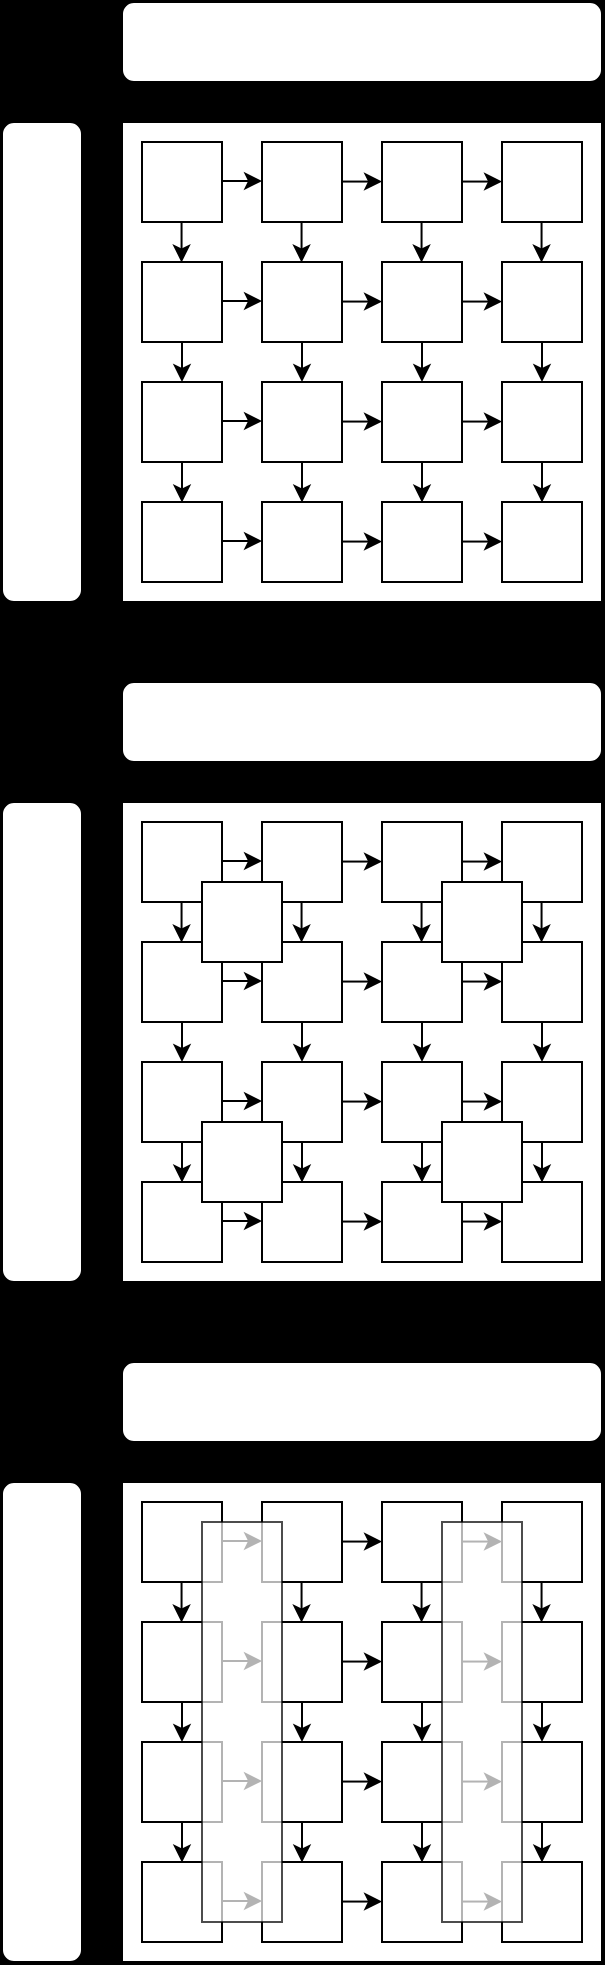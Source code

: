 <mxfile version="24.7.8">
  <diagram name="第 1 页" id="86WF2x_Y_lbC8DNERDow">
    <mxGraphModel dx="1006" dy="607" grid="1" gridSize="10" guides="1" tooltips="1" connect="0" arrows="1" fold="1" page="0" pageScale="1" pageWidth="827" pageHeight="1169" background="#000000" math="0" shadow="0">
      <root>
        <mxCell id="0" />
        <mxCell id="1" parent="0" />
        <mxCell id="Q77YvdvSiTXRo7kaUlsJ-53" value="" style="whiteSpace=wrap;html=1;aspect=fixed;" vertex="1" parent="1">
          <mxGeometry x="100" y="100" width="240" height="240" as="geometry" />
        </mxCell>
        <mxCell id="Q77YvdvSiTXRo7kaUlsJ-54" value="" style="whiteSpace=wrap;html=1;aspect=fixed;" vertex="1" parent="1">
          <mxGeometry x="110" y="110" width="40" height="40" as="geometry" />
        </mxCell>
        <mxCell id="Q77YvdvSiTXRo7kaUlsJ-55" value="" style="whiteSpace=wrap;html=1;aspect=fixed;" vertex="1" parent="1">
          <mxGeometry x="170" y="110" width="40" height="40" as="geometry" />
        </mxCell>
        <mxCell id="Q77YvdvSiTXRo7kaUlsJ-56" value="" style="whiteSpace=wrap;html=1;aspect=fixed;" vertex="1" parent="1">
          <mxGeometry x="230" y="110" width="40" height="40" as="geometry" />
        </mxCell>
        <mxCell id="Q77YvdvSiTXRo7kaUlsJ-57" value="" style="whiteSpace=wrap;html=1;aspect=fixed;" vertex="1" parent="1">
          <mxGeometry x="290" y="110" width="40" height="40" as="geometry" />
        </mxCell>
        <mxCell id="Q77YvdvSiTXRo7kaUlsJ-58" value="" style="endArrow=classic;html=1;rounded=0;" edge="1" parent="1">
          <mxGeometry width="50" height="50" relative="1" as="geometry">
            <mxPoint x="150" y="129.5" as="sourcePoint" />
            <mxPoint x="170" y="129.5" as="targetPoint" />
          </mxGeometry>
        </mxCell>
        <mxCell id="Q77YvdvSiTXRo7kaUlsJ-59" value="" style="endArrow=classic;html=1;rounded=0;" edge="1" parent="1">
          <mxGeometry width="50" height="50" relative="1" as="geometry">
            <mxPoint x="210" y="129.78" as="sourcePoint" />
            <mxPoint x="230" y="129.78" as="targetPoint" />
          </mxGeometry>
        </mxCell>
        <mxCell id="Q77YvdvSiTXRo7kaUlsJ-60" value="" style="endArrow=classic;html=1;rounded=0;" edge="1" parent="1">
          <mxGeometry width="50" height="50" relative="1" as="geometry">
            <mxPoint x="270" y="129.78" as="sourcePoint" />
            <mxPoint x="290" y="129.78" as="targetPoint" />
          </mxGeometry>
        </mxCell>
        <mxCell id="Q77YvdvSiTXRo7kaUlsJ-61" value="" style="whiteSpace=wrap;html=1;aspect=fixed;" vertex="1" parent="1">
          <mxGeometry x="110" y="170" width="40" height="40" as="geometry" />
        </mxCell>
        <mxCell id="Q77YvdvSiTXRo7kaUlsJ-62" value="" style="whiteSpace=wrap;html=1;aspect=fixed;" vertex="1" parent="1">
          <mxGeometry x="170" y="170" width="40" height="40" as="geometry" />
        </mxCell>
        <mxCell id="Q77YvdvSiTXRo7kaUlsJ-63" value="" style="whiteSpace=wrap;html=1;aspect=fixed;" vertex="1" parent="1">
          <mxGeometry x="230" y="170" width="40" height="40" as="geometry" />
        </mxCell>
        <mxCell id="Q77YvdvSiTXRo7kaUlsJ-64" value="" style="whiteSpace=wrap;html=1;aspect=fixed;" vertex="1" parent="1">
          <mxGeometry x="290" y="170" width="40" height="40" as="geometry" />
        </mxCell>
        <mxCell id="Q77YvdvSiTXRo7kaUlsJ-65" value="" style="endArrow=classic;html=1;rounded=0;" edge="1" parent="1">
          <mxGeometry width="50" height="50" relative="1" as="geometry">
            <mxPoint x="150" y="189.5" as="sourcePoint" />
            <mxPoint x="170" y="189.5" as="targetPoint" />
          </mxGeometry>
        </mxCell>
        <mxCell id="Q77YvdvSiTXRo7kaUlsJ-66" value="" style="endArrow=classic;html=1;rounded=0;" edge="1" parent="1">
          <mxGeometry width="50" height="50" relative="1" as="geometry">
            <mxPoint x="210" y="189.78" as="sourcePoint" />
            <mxPoint x="230" y="189.78" as="targetPoint" />
          </mxGeometry>
        </mxCell>
        <mxCell id="Q77YvdvSiTXRo7kaUlsJ-67" value="" style="endArrow=classic;html=1;rounded=0;" edge="1" parent="1">
          <mxGeometry width="50" height="50" relative="1" as="geometry">
            <mxPoint x="270" y="189.78" as="sourcePoint" />
            <mxPoint x="290" y="189.78" as="targetPoint" />
          </mxGeometry>
        </mxCell>
        <mxCell id="Q77YvdvSiTXRo7kaUlsJ-68" value="" style="whiteSpace=wrap;html=1;aspect=fixed;" vertex="1" parent="1">
          <mxGeometry x="110" y="230" width="40" height="40" as="geometry" />
        </mxCell>
        <mxCell id="Q77YvdvSiTXRo7kaUlsJ-69" value="" style="whiteSpace=wrap;html=1;aspect=fixed;" vertex="1" parent="1">
          <mxGeometry x="170" y="230" width="40" height="40" as="geometry" />
        </mxCell>
        <mxCell id="Q77YvdvSiTXRo7kaUlsJ-70" value="" style="whiteSpace=wrap;html=1;aspect=fixed;" vertex="1" parent="1">
          <mxGeometry x="230" y="230" width="40" height="40" as="geometry" />
        </mxCell>
        <mxCell id="Q77YvdvSiTXRo7kaUlsJ-71" value="" style="whiteSpace=wrap;html=1;aspect=fixed;" vertex="1" parent="1">
          <mxGeometry x="290" y="230" width="40" height="40" as="geometry" />
        </mxCell>
        <mxCell id="Q77YvdvSiTXRo7kaUlsJ-72" value="" style="endArrow=classic;html=1;rounded=0;" edge="1" parent="1">
          <mxGeometry width="50" height="50" relative="1" as="geometry">
            <mxPoint x="150" y="249.5" as="sourcePoint" />
            <mxPoint x="170" y="249.5" as="targetPoint" />
          </mxGeometry>
        </mxCell>
        <mxCell id="Q77YvdvSiTXRo7kaUlsJ-73" value="" style="endArrow=classic;html=1;rounded=0;" edge="1" parent="1">
          <mxGeometry width="50" height="50" relative="1" as="geometry">
            <mxPoint x="210" y="249.78" as="sourcePoint" />
            <mxPoint x="230" y="249.78" as="targetPoint" />
          </mxGeometry>
        </mxCell>
        <mxCell id="Q77YvdvSiTXRo7kaUlsJ-74" value="" style="endArrow=classic;html=1;rounded=0;" edge="1" parent="1">
          <mxGeometry width="50" height="50" relative="1" as="geometry">
            <mxPoint x="270" y="249.78" as="sourcePoint" />
            <mxPoint x="290" y="249.78" as="targetPoint" />
          </mxGeometry>
        </mxCell>
        <mxCell id="Q77YvdvSiTXRo7kaUlsJ-75" value="" style="whiteSpace=wrap;html=1;aspect=fixed;" vertex="1" parent="1">
          <mxGeometry x="110" y="290" width="40" height="40" as="geometry" />
        </mxCell>
        <mxCell id="Q77YvdvSiTXRo7kaUlsJ-76" value="" style="whiteSpace=wrap;html=1;aspect=fixed;" vertex="1" parent="1">
          <mxGeometry x="170" y="290" width="40" height="40" as="geometry" />
        </mxCell>
        <mxCell id="Q77YvdvSiTXRo7kaUlsJ-77" value="" style="whiteSpace=wrap;html=1;aspect=fixed;" vertex="1" parent="1">
          <mxGeometry x="230" y="290" width="40" height="40" as="geometry" />
        </mxCell>
        <mxCell id="Q77YvdvSiTXRo7kaUlsJ-78" value="" style="whiteSpace=wrap;html=1;aspect=fixed;" vertex="1" parent="1">
          <mxGeometry x="290" y="290" width="40" height="40" as="geometry" />
        </mxCell>
        <mxCell id="Q77YvdvSiTXRo7kaUlsJ-79" value="" style="endArrow=classic;html=1;rounded=0;" edge="1" parent="1">
          <mxGeometry width="50" height="50" relative="1" as="geometry">
            <mxPoint x="150" y="309.5" as="sourcePoint" />
            <mxPoint x="170" y="309.5" as="targetPoint" />
          </mxGeometry>
        </mxCell>
        <mxCell id="Q77YvdvSiTXRo7kaUlsJ-80" value="" style="endArrow=classic;html=1;rounded=0;" edge="1" parent="1">
          <mxGeometry width="50" height="50" relative="1" as="geometry">
            <mxPoint x="210" y="309.78" as="sourcePoint" />
            <mxPoint x="230" y="309.78" as="targetPoint" />
          </mxGeometry>
        </mxCell>
        <mxCell id="Q77YvdvSiTXRo7kaUlsJ-81" value="" style="endArrow=classic;html=1;rounded=0;" edge="1" parent="1">
          <mxGeometry width="50" height="50" relative="1" as="geometry">
            <mxPoint x="270" y="309.78" as="sourcePoint" />
            <mxPoint x="290" y="309.78" as="targetPoint" />
          </mxGeometry>
        </mxCell>
        <mxCell id="Q77YvdvSiTXRo7kaUlsJ-82" value="" style="endArrow=classic;html=1;rounded=0;" edge="1" parent="1">
          <mxGeometry width="50" height="50" relative="1" as="geometry">
            <mxPoint x="249.78" y="150" as="sourcePoint" />
            <mxPoint x="249.78" y="170.22" as="targetPoint" />
          </mxGeometry>
        </mxCell>
        <mxCell id="Q77YvdvSiTXRo7kaUlsJ-83" value="" style="endArrow=classic;html=1;rounded=0;" edge="1" parent="1">
          <mxGeometry width="50" height="50" relative="1" as="geometry">
            <mxPoint x="309.78" y="150" as="sourcePoint" />
            <mxPoint x="309.78" y="170.22" as="targetPoint" />
          </mxGeometry>
        </mxCell>
        <mxCell id="Q77YvdvSiTXRo7kaUlsJ-84" value="" style="endArrow=classic;html=1;rounded=0;" edge="1" parent="1">
          <mxGeometry width="50" height="50" relative="1" as="geometry">
            <mxPoint x="189.78" y="150" as="sourcePoint" />
            <mxPoint x="189.78" y="170.22" as="targetPoint" />
          </mxGeometry>
        </mxCell>
        <mxCell id="Q77YvdvSiTXRo7kaUlsJ-85" value="" style="endArrow=classic;html=1;rounded=0;" edge="1" parent="1">
          <mxGeometry width="50" height="50" relative="1" as="geometry">
            <mxPoint x="129.78" y="150" as="sourcePoint" />
            <mxPoint x="129.78" y="170.22" as="targetPoint" />
          </mxGeometry>
        </mxCell>
        <mxCell id="Q77YvdvSiTXRo7kaUlsJ-86" value="" style="endArrow=classic;html=1;rounded=0;" edge="1" parent="1">
          <mxGeometry width="50" height="50" relative="1" as="geometry">
            <mxPoint x="250" y="209.78" as="sourcePoint" />
            <mxPoint x="250" y="230" as="targetPoint" />
          </mxGeometry>
        </mxCell>
        <mxCell id="Q77YvdvSiTXRo7kaUlsJ-87" value="" style="endArrow=classic;html=1;rounded=0;" edge="1" parent="1">
          <mxGeometry width="50" height="50" relative="1" as="geometry">
            <mxPoint x="310" y="209.78" as="sourcePoint" />
            <mxPoint x="310" y="230" as="targetPoint" />
          </mxGeometry>
        </mxCell>
        <mxCell id="Q77YvdvSiTXRo7kaUlsJ-88" value="" style="endArrow=classic;html=1;rounded=0;" edge="1" parent="1">
          <mxGeometry width="50" height="50" relative="1" as="geometry">
            <mxPoint x="190" y="209.78" as="sourcePoint" />
            <mxPoint x="190" y="230" as="targetPoint" />
          </mxGeometry>
        </mxCell>
        <mxCell id="Q77YvdvSiTXRo7kaUlsJ-89" value="" style="endArrow=classic;html=1;rounded=0;" edge="1" parent="1">
          <mxGeometry width="50" height="50" relative="1" as="geometry">
            <mxPoint x="130" y="209.78" as="sourcePoint" />
            <mxPoint x="130" y="230" as="targetPoint" />
          </mxGeometry>
        </mxCell>
        <mxCell id="Q77YvdvSiTXRo7kaUlsJ-90" value="" style="endArrow=classic;html=1;rounded=0;" edge="1" parent="1">
          <mxGeometry width="50" height="50" relative="1" as="geometry">
            <mxPoint x="250" y="270" as="sourcePoint" />
            <mxPoint x="250" y="290.22" as="targetPoint" />
          </mxGeometry>
        </mxCell>
        <mxCell id="Q77YvdvSiTXRo7kaUlsJ-91" value="" style="endArrow=classic;html=1;rounded=0;" edge="1" parent="1">
          <mxGeometry width="50" height="50" relative="1" as="geometry">
            <mxPoint x="310" y="270" as="sourcePoint" />
            <mxPoint x="310" y="290.22" as="targetPoint" />
          </mxGeometry>
        </mxCell>
        <mxCell id="Q77YvdvSiTXRo7kaUlsJ-92" value="" style="endArrow=classic;html=1;rounded=0;" edge="1" parent="1">
          <mxGeometry width="50" height="50" relative="1" as="geometry">
            <mxPoint x="190" y="270" as="sourcePoint" />
            <mxPoint x="190" y="290.22" as="targetPoint" />
          </mxGeometry>
        </mxCell>
        <mxCell id="Q77YvdvSiTXRo7kaUlsJ-93" value="" style="endArrow=classic;html=1;rounded=0;" edge="1" parent="1">
          <mxGeometry width="50" height="50" relative="1" as="geometry">
            <mxPoint x="130" y="270" as="sourcePoint" />
            <mxPoint x="130" y="290.22" as="targetPoint" />
          </mxGeometry>
        </mxCell>
        <mxCell id="Q77YvdvSiTXRo7kaUlsJ-94" value="" style="rounded=1;whiteSpace=wrap;html=1;" vertex="1" parent="1">
          <mxGeometry x="100" y="40" width="240" height="40" as="geometry" />
        </mxCell>
        <mxCell id="Q77YvdvSiTXRo7kaUlsJ-95" value="" style="rounded=1;whiteSpace=wrap;html=1;rotation=90;" vertex="1" parent="1">
          <mxGeometry x="-60" y="200" width="240" height="40" as="geometry" />
        </mxCell>
        <mxCell id="Q77YvdvSiTXRo7kaUlsJ-97" value="" style="shape=flexArrow;endArrow=classic;html=1;rounded=0;endWidth=5.339;endSize=2.348;width=4.892;" edge="1" parent="1">
          <mxGeometry width="50" height="50" relative="1" as="geometry">
            <mxPoint x="309.85" y="80" as="sourcePoint" />
            <mxPoint x="309.85" y="100" as="targetPoint" />
          </mxGeometry>
        </mxCell>
        <mxCell id="Q77YvdvSiTXRo7kaUlsJ-98" value="" style="shape=flexArrow;endArrow=classic;html=1;rounded=0;endWidth=5.339;endSize=2.348;width=4.892;" edge="1" parent="1">
          <mxGeometry width="50" height="50" relative="1" as="geometry">
            <mxPoint x="249.85" y="80" as="sourcePoint" />
            <mxPoint x="249.85" y="100" as="targetPoint" />
          </mxGeometry>
        </mxCell>
        <mxCell id="Q77YvdvSiTXRo7kaUlsJ-99" value="" style="shape=flexArrow;endArrow=classic;html=1;rounded=0;endWidth=5.339;endSize=2.348;width=4.892;" edge="1" parent="1">
          <mxGeometry width="50" height="50" relative="1" as="geometry">
            <mxPoint x="189.85" y="80" as="sourcePoint" />
            <mxPoint x="189.85" y="100" as="targetPoint" />
          </mxGeometry>
        </mxCell>
        <mxCell id="Q77YvdvSiTXRo7kaUlsJ-100" value="" style="shape=flexArrow;endArrow=classic;html=1;rounded=0;endWidth=5.339;endSize=2.348;width=4.892;" edge="1" parent="1">
          <mxGeometry width="50" height="50" relative="1" as="geometry">
            <mxPoint x="129.85" y="80" as="sourcePoint" />
            <mxPoint x="129.85" y="100" as="targetPoint" />
          </mxGeometry>
        </mxCell>
        <mxCell id="Q77YvdvSiTXRo7kaUlsJ-105" value="" style="shape=flexArrow;endArrow=classic;html=1;rounded=0;endWidth=5.339;endSize=2.348;width=4.892;" edge="1" parent="1">
          <mxGeometry width="50" height="50" relative="1" as="geometry">
            <mxPoint x="79.85" y="129.88" as="sourcePoint" />
            <mxPoint x="100" y="129.88" as="targetPoint" />
          </mxGeometry>
        </mxCell>
        <mxCell id="Q77YvdvSiTXRo7kaUlsJ-106" value="" style="shape=flexArrow;endArrow=classic;html=1;rounded=0;endWidth=5.339;endSize=2.348;width=4.892;" edge="1" parent="1">
          <mxGeometry width="50" height="50" relative="1" as="geometry">
            <mxPoint x="79.85" y="189.79" as="sourcePoint" />
            <mxPoint x="100" y="189.79" as="targetPoint" />
          </mxGeometry>
        </mxCell>
        <mxCell id="Q77YvdvSiTXRo7kaUlsJ-107" value="" style="shape=flexArrow;endArrow=classic;html=1;rounded=0;endWidth=5.339;endSize=2.348;width=4.892;" edge="1" parent="1">
          <mxGeometry width="50" height="50" relative="1" as="geometry">
            <mxPoint x="79.85" y="249.82" as="sourcePoint" />
            <mxPoint x="100" y="249.82" as="targetPoint" />
          </mxGeometry>
        </mxCell>
        <mxCell id="Q77YvdvSiTXRo7kaUlsJ-108" value="" style="shape=flexArrow;endArrow=classic;html=1;rounded=0;endWidth=5.339;endSize=2.348;width=4.892;" edge="1" parent="1">
          <mxGeometry width="50" height="50" relative="1" as="geometry">
            <mxPoint x="79.85" y="309.82" as="sourcePoint" />
            <mxPoint x="100" y="309.82" as="targetPoint" />
          </mxGeometry>
        </mxCell>
        <mxCell id="Q77YvdvSiTXRo7kaUlsJ-109" value="" style="whiteSpace=wrap;html=1;aspect=fixed;" vertex="1" parent="1">
          <mxGeometry x="100" y="440" width="240" height="240" as="geometry" />
        </mxCell>
        <mxCell id="Q77YvdvSiTXRo7kaUlsJ-110" value="" style="whiteSpace=wrap;html=1;aspect=fixed;" vertex="1" parent="1">
          <mxGeometry x="110" y="450" width="40" height="40" as="geometry" />
        </mxCell>
        <mxCell id="Q77YvdvSiTXRo7kaUlsJ-111" value="" style="whiteSpace=wrap;html=1;aspect=fixed;" vertex="1" parent="1">
          <mxGeometry x="170" y="450" width="40" height="40" as="geometry" />
        </mxCell>
        <mxCell id="Q77YvdvSiTXRo7kaUlsJ-112" value="" style="whiteSpace=wrap;html=1;aspect=fixed;" vertex="1" parent="1">
          <mxGeometry x="230" y="450" width="40" height="40" as="geometry" />
        </mxCell>
        <mxCell id="Q77YvdvSiTXRo7kaUlsJ-113" value="" style="whiteSpace=wrap;html=1;aspect=fixed;" vertex="1" parent="1">
          <mxGeometry x="290" y="450" width="40" height="40" as="geometry" />
        </mxCell>
        <mxCell id="Q77YvdvSiTXRo7kaUlsJ-114" value="" style="endArrow=classic;html=1;rounded=0;" edge="1" parent="1">
          <mxGeometry width="50" height="50" relative="1" as="geometry">
            <mxPoint x="150" y="469.5" as="sourcePoint" />
            <mxPoint x="170" y="469.5" as="targetPoint" />
          </mxGeometry>
        </mxCell>
        <mxCell id="Q77YvdvSiTXRo7kaUlsJ-115" value="" style="endArrow=classic;html=1;rounded=0;" edge="1" parent="1">
          <mxGeometry width="50" height="50" relative="1" as="geometry">
            <mxPoint x="210" y="469.78" as="sourcePoint" />
            <mxPoint x="230" y="469.78" as="targetPoint" />
          </mxGeometry>
        </mxCell>
        <mxCell id="Q77YvdvSiTXRo7kaUlsJ-116" value="" style="endArrow=classic;html=1;rounded=0;" edge="1" parent="1">
          <mxGeometry width="50" height="50" relative="1" as="geometry">
            <mxPoint x="270" y="469.78" as="sourcePoint" />
            <mxPoint x="290" y="469.78" as="targetPoint" />
          </mxGeometry>
        </mxCell>
        <mxCell id="Q77YvdvSiTXRo7kaUlsJ-117" value="" style="whiteSpace=wrap;html=1;aspect=fixed;" vertex="1" parent="1">
          <mxGeometry x="110" y="510" width="40" height="40" as="geometry" />
        </mxCell>
        <mxCell id="Q77YvdvSiTXRo7kaUlsJ-118" value="" style="whiteSpace=wrap;html=1;aspect=fixed;" vertex="1" parent="1">
          <mxGeometry x="170" y="510" width="40" height="40" as="geometry" />
        </mxCell>
        <mxCell id="Q77YvdvSiTXRo7kaUlsJ-119" value="" style="whiteSpace=wrap;html=1;aspect=fixed;" vertex="1" parent="1">
          <mxGeometry x="230" y="510" width="40" height="40" as="geometry" />
        </mxCell>
        <mxCell id="Q77YvdvSiTXRo7kaUlsJ-120" value="" style="whiteSpace=wrap;html=1;aspect=fixed;" vertex="1" parent="1">
          <mxGeometry x="290" y="510" width="40" height="40" as="geometry" />
        </mxCell>
        <mxCell id="Q77YvdvSiTXRo7kaUlsJ-121" value="" style="endArrow=classic;html=1;rounded=0;" edge="1" parent="1">
          <mxGeometry width="50" height="50" relative="1" as="geometry">
            <mxPoint x="150" y="529.5" as="sourcePoint" />
            <mxPoint x="170" y="529.5" as="targetPoint" />
          </mxGeometry>
        </mxCell>
        <mxCell id="Q77YvdvSiTXRo7kaUlsJ-122" value="" style="endArrow=classic;html=1;rounded=0;" edge="1" parent="1">
          <mxGeometry width="50" height="50" relative="1" as="geometry">
            <mxPoint x="210" y="529.78" as="sourcePoint" />
            <mxPoint x="230" y="529.78" as="targetPoint" />
          </mxGeometry>
        </mxCell>
        <mxCell id="Q77YvdvSiTXRo7kaUlsJ-123" value="" style="endArrow=classic;html=1;rounded=0;" edge="1" parent="1">
          <mxGeometry width="50" height="50" relative="1" as="geometry">
            <mxPoint x="270" y="529.78" as="sourcePoint" />
            <mxPoint x="290" y="529.78" as="targetPoint" />
          </mxGeometry>
        </mxCell>
        <mxCell id="Q77YvdvSiTXRo7kaUlsJ-124" value="" style="whiteSpace=wrap;html=1;aspect=fixed;" vertex="1" parent="1">
          <mxGeometry x="110" y="570" width="40" height="40" as="geometry" />
        </mxCell>
        <mxCell id="Q77YvdvSiTXRo7kaUlsJ-125" value="" style="whiteSpace=wrap;html=1;aspect=fixed;" vertex="1" parent="1">
          <mxGeometry x="170" y="570" width="40" height="40" as="geometry" />
        </mxCell>
        <mxCell id="Q77YvdvSiTXRo7kaUlsJ-126" value="" style="whiteSpace=wrap;html=1;aspect=fixed;" vertex="1" parent="1">
          <mxGeometry x="230" y="570" width="40" height="40" as="geometry" />
        </mxCell>
        <mxCell id="Q77YvdvSiTXRo7kaUlsJ-127" value="" style="whiteSpace=wrap;html=1;aspect=fixed;" vertex="1" parent="1">
          <mxGeometry x="290" y="570" width="40" height="40" as="geometry" />
        </mxCell>
        <mxCell id="Q77YvdvSiTXRo7kaUlsJ-128" value="" style="endArrow=classic;html=1;rounded=0;" edge="1" parent="1">
          <mxGeometry width="50" height="50" relative="1" as="geometry">
            <mxPoint x="150" y="589.5" as="sourcePoint" />
            <mxPoint x="170" y="589.5" as="targetPoint" />
          </mxGeometry>
        </mxCell>
        <mxCell id="Q77YvdvSiTXRo7kaUlsJ-129" value="" style="endArrow=classic;html=1;rounded=0;" edge="1" parent="1">
          <mxGeometry width="50" height="50" relative="1" as="geometry">
            <mxPoint x="210" y="589.78" as="sourcePoint" />
            <mxPoint x="230" y="589.78" as="targetPoint" />
          </mxGeometry>
        </mxCell>
        <mxCell id="Q77YvdvSiTXRo7kaUlsJ-130" value="" style="endArrow=classic;html=1;rounded=0;" edge="1" parent="1">
          <mxGeometry width="50" height="50" relative="1" as="geometry">
            <mxPoint x="270" y="589.78" as="sourcePoint" />
            <mxPoint x="290" y="589.78" as="targetPoint" />
          </mxGeometry>
        </mxCell>
        <mxCell id="Q77YvdvSiTXRo7kaUlsJ-131" value="" style="whiteSpace=wrap;html=1;aspect=fixed;" vertex="1" parent="1">
          <mxGeometry x="110" y="630" width="40" height="40" as="geometry" />
        </mxCell>
        <mxCell id="Q77YvdvSiTXRo7kaUlsJ-132" value="" style="whiteSpace=wrap;html=1;aspect=fixed;" vertex="1" parent="1">
          <mxGeometry x="170" y="630" width="40" height="40" as="geometry" />
        </mxCell>
        <mxCell id="Q77YvdvSiTXRo7kaUlsJ-133" value="" style="whiteSpace=wrap;html=1;aspect=fixed;" vertex="1" parent="1">
          <mxGeometry x="230" y="630" width="40" height="40" as="geometry" />
        </mxCell>
        <mxCell id="Q77YvdvSiTXRo7kaUlsJ-134" value="" style="whiteSpace=wrap;html=1;aspect=fixed;" vertex="1" parent="1">
          <mxGeometry x="290" y="630" width="40" height="40" as="geometry" />
        </mxCell>
        <mxCell id="Q77YvdvSiTXRo7kaUlsJ-135" value="" style="endArrow=classic;html=1;rounded=0;" edge="1" parent="1">
          <mxGeometry width="50" height="50" relative="1" as="geometry">
            <mxPoint x="150" y="649.5" as="sourcePoint" />
            <mxPoint x="170" y="649.5" as="targetPoint" />
          </mxGeometry>
        </mxCell>
        <mxCell id="Q77YvdvSiTXRo7kaUlsJ-136" value="" style="endArrow=classic;html=1;rounded=0;" edge="1" parent="1">
          <mxGeometry width="50" height="50" relative="1" as="geometry">
            <mxPoint x="210" y="649.78" as="sourcePoint" />
            <mxPoint x="230" y="649.78" as="targetPoint" />
          </mxGeometry>
        </mxCell>
        <mxCell id="Q77YvdvSiTXRo7kaUlsJ-137" value="" style="endArrow=classic;html=1;rounded=0;" edge="1" parent="1">
          <mxGeometry width="50" height="50" relative="1" as="geometry">
            <mxPoint x="270" y="649.78" as="sourcePoint" />
            <mxPoint x="290" y="649.78" as="targetPoint" />
          </mxGeometry>
        </mxCell>
        <mxCell id="Q77YvdvSiTXRo7kaUlsJ-138" value="" style="endArrow=classic;html=1;rounded=0;" edge="1" parent="1">
          <mxGeometry width="50" height="50" relative="1" as="geometry">
            <mxPoint x="249.78" y="490" as="sourcePoint" />
            <mxPoint x="249.78" y="510.22" as="targetPoint" />
          </mxGeometry>
        </mxCell>
        <mxCell id="Q77YvdvSiTXRo7kaUlsJ-139" value="" style="endArrow=classic;html=1;rounded=0;" edge="1" parent="1">
          <mxGeometry width="50" height="50" relative="1" as="geometry">
            <mxPoint x="309.78" y="490" as="sourcePoint" />
            <mxPoint x="309.78" y="510.22" as="targetPoint" />
          </mxGeometry>
        </mxCell>
        <mxCell id="Q77YvdvSiTXRo7kaUlsJ-140" value="" style="endArrow=classic;html=1;rounded=0;" edge="1" parent="1">
          <mxGeometry width="50" height="50" relative="1" as="geometry">
            <mxPoint x="189.78" y="490" as="sourcePoint" />
            <mxPoint x="189.78" y="510.22" as="targetPoint" />
          </mxGeometry>
        </mxCell>
        <mxCell id="Q77YvdvSiTXRo7kaUlsJ-141" value="" style="endArrow=classic;html=1;rounded=0;" edge="1" parent="1">
          <mxGeometry width="50" height="50" relative="1" as="geometry">
            <mxPoint x="129.78" y="490" as="sourcePoint" />
            <mxPoint x="129.78" y="510.22" as="targetPoint" />
          </mxGeometry>
        </mxCell>
        <mxCell id="Q77YvdvSiTXRo7kaUlsJ-142" value="" style="endArrow=classic;html=1;rounded=0;" edge="1" parent="1">
          <mxGeometry width="50" height="50" relative="1" as="geometry">
            <mxPoint x="250" y="549.78" as="sourcePoint" />
            <mxPoint x="250" y="570" as="targetPoint" />
          </mxGeometry>
        </mxCell>
        <mxCell id="Q77YvdvSiTXRo7kaUlsJ-143" value="" style="endArrow=classic;html=1;rounded=0;" edge="1" parent="1">
          <mxGeometry width="50" height="50" relative="1" as="geometry">
            <mxPoint x="310" y="549.78" as="sourcePoint" />
            <mxPoint x="310" y="570" as="targetPoint" />
          </mxGeometry>
        </mxCell>
        <mxCell id="Q77YvdvSiTXRo7kaUlsJ-144" value="" style="endArrow=classic;html=1;rounded=0;" edge="1" parent="1">
          <mxGeometry width="50" height="50" relative="1" as="geometry">
            <mxPoint x="190" y="549.78" as="sourcePoint" />
            <mxPoint x="190" y="570" as="targetPoint" />
          </mxGeometry>
        </mxCell>
        <mxCell id="Q77YvdvSiTXRo7kaUlsJ-145" value="" style="endArrow=classic;html=1;rounded=0;" edge="1" parent="1">
          <mxGeometry width="50" height="50" relative="1" as="geometry">
            <mxPoint x="130" y="549.78" as="sourcePoint" />
            <mxPoint x="130" y="570" as="targetPoint" />
          </mxGeometry>
        </mxCell>
        <mxCell id="Q77YvdvSiTXRo7kaUlsJ-146" value="" style="endArrow=classic;html=1;rounded=0;" edge="1" parent="1">
          <mxGeometry width="50" height="50" relative="1" as="geometry">
            <mxPoint x="250" y="610" as="sourcePoint" />
            <mxPoint x="250" y="630.22" as="targetPoint" />
          </mxGeometry>
        </mxCell>
        <mxCell id="Q77YvdvSiTXRo7kaUlsJ-147" value="" style="endArrow=classic;html=1;rounded=0;" edge="1" parent="1">
          <mxGeometry width="50" height="50" relative="1" as="geometry">
            <mxPoint x="310" y="610" as="sourcePoint" />
            <mxPoint x="310" y="630.22" as="targetPoint" />
          </mxGeometry>
        </mxCell>
        <mxCell id="Q77YvdvSiTXRo7kaUlsJ-148" value="" style="endArrow=classic;html=1;rounded=0;" edge="1" parent="1">
          <mxGeometry width="50" height="50" relative="1" as="geometry">
            <mxPoint x="190" y="610" as="sourcePoint" />
            <mxPoint x="190" y="630.22" as="targetPoint" />
          </mxGeometry>
        </mxCell>
        <mxCell id="Q77YvdvSiTXRo7kaUlsJ-149" value="" style="endArrow=classic;html=1;rounded=0;" edge="1" parent="1">
          <mxGeometry width="50" height="50" relative="1" as="geometry">
            <mxPoint x="130" y="610" as="sourcePoint" />
            <mxPoint x="130" y="630.22" as="targetPoint" />
          </mxGeometry>
        </mxCell>
        <mxCell id="Q77YvdvSiTXRo7kaUlsJ-150" value="" style="rounded=1;whiteSpace=wrap;html=1;" vertex="1" parent="1">
          <mxGeometry x="100" y="380" width="240" height="40" as="geometry" />
        </mxCell>
        <mxCell id="Q77YvdvSiTXRo7kaUlsJ-151" value="" style="rounded=1;whiteSpace=wrap;html=1;rotation=90;" vertex="1" parent="1">
          <mxGeometry x="-60" y="540" width="240" height="40" as="geometry" />
        </mxCell>
        <mxCell id="Q77YvdvSiTXRo7kaUlsJ-152" value="" style="shape=flexArrow;endArrow=classic;html=1;rounded=0;endWidth=5.339;endSize=2.348;width=4.892;" edge="1" parent="1">
          <mxGeometry width="50" height="50" relative="1" as="geometry">
            <mxPoint x="309.85" y="420" as="sourcePoint" />
            <mxPoint x="309.85" y="440" as="targetPoint" />
          </mxGeometry>
        </mxCell>
        <mxCell id="Q77YvdvSiTXRo7kaUlsJ-153" value="" style="shape=flexArrow;endArrow=classic;html=1;rounded=0;endWidth=5.339;endSize=2.348;width=4.892;" edge="1" parent="1">
          <mxGeometry width="50" height="50" relative="1" as="geometry">
            <mxPoint x="249.85" y="420" as="sourcePoint" />
            <mxPoint x="249.85" y="440" as="targetPoint" />
          </mxGeometry>
        </mxCell>
        <mxCell id="Q77YvdvSiTXRo7kaUlsJ-154" value="" style="shape=flexArrow;endArrow=classic;html=1;rounded=0;endWidth=5.339;endSize=2.348;width=4.892;" edge="1" parent="1">
          <mxGeometry width="50" height="50" relative="1" as="geometry">
            <mxPoint x="189.85" y="420" as="sourcePoint" />
            <mxPoint x="189.85" y="440" as="targetPoint" />
          </mxGeometry>
        </mxCell>
        <mxCell id="Q77YvdvSiTXRo7kaUlsJ-155" value="" style="shape=flexArrow;endArrow=classic;html=1;rounded=0;endWidth=5.339;endSize=2.348;width=4.892;" edge="1" parent="1">
          <mxGeometry width="50" height="50" relative="1" as="geometry">
            <mxPoint x="129.85" y="420" as="sourcePoint" />
            <mxPoint x="129.85" y="440" as="targetPoint" />
          </mxGeometry>
        </mxCell>
        <mxCell id="Q77YvdvSiTXRo7kaUlsJ-156" value="" style="shape=flexArrow;endArrow=classic;html=1;rounded=0;endWidth=5.339;endSize=2.348;width=4.892;" edge="1" parent="1">
          <mxGeometry width="50" height="50" relative="1" as="geometry">
            <mxPoint x="79.85" y="469.88" as="sourcePoint" />
            <mxPoint x="100" y="469.88" as="targetPoint" />
          </mxGeometry>
        </mxCell>
        <mxCell id="Q77YvdvSiTXRo7kaUlsJ-157" value="" style="shape=flexArrow;endArrow=classic;html=1;rounded=0;endWidth=5.339;endSize=2.348;width=4.892;" edge="1" parent="1">
          <mxGeometry width="50" height="50" relative="1" as="geometry">
            <mxPoint x="79.85" y="529.79" as="sourcePoint" />
            <mxPoint x="100" y="529.79" as="targetPoint" />
          </mxGeometry>
        </mxCell>
        <mxCell id="Q77YvdvSiTXRo7kaUlsJ-158" value="" style="shape=flexArrow;endArrow=classic;html=1;rounded=0;endWidth=5.339;endSize=2.348;width=4.892;" edge="1" parent="1">
          <mxGeometry width="50" height="50" relative="1" as="geometry">
            <mxPoint x="79.85" y="589.82" as="sourcePoint" />
            <mxPoint x="100" y="589.82" as="targetPoint" />
          </mxGeometry>
        </mxCell>
        <mxCell id="Q77YvdvSiTXRo7kaUlsJ-159" value="" style="shape=flexArrow;endArrow=classic;html=1;rounded=0;endWidth=5.339;endSize=2.348;width=4.892;" edge="1" parent="1">
          <mxGeometry width="50" height="50" relative="1" as="geometry">
            <mxPoint x="79.85" y="649.82" as="sourcePoint" />
            <mxPoint x="100" y="649.82" as="targetPoint" />
          </mxGeometry>
        </mxCell>
        <mxCell id="Q77YvdvSiTXRo7kaUlsJ-161" value="" style="whiteSpace=wrap;html=1;aspect=fixed;" vertex="1" parent="1">
          <mxGeometry x="140" y="480" width="40" height="40" as="geometry" />
        </mxCell>
        <mxCell id="Q77YvdvSiTXRo7kaUlsJ-162" value="" style="whiteSpace=wrap;html=1;aspect=fixed;" vertex="1" parent="1">
          <mxGeometry x="260" y="480" width="40" height="40" as="geometry" />
        </mxCell>
        <mxCell id="Q77YvdvSiTXRo7kaUlsJ-163" value="" style="whiteSpace=wrap;html=1;aspect=fixed;" vertex="1" parent="1">
          <mxGeometry x="260" y="600" width="40" height="40" as="geometry" />
        </mxCell>
        <mxCell id="Q77YvdvSiTXRo7kaUlsJ-164" value="" style="whiteSpace=wrap;html=1;aspect=fixed;" vertex="1" parent="1">
          <mxGeometry x="140" y="600" width="40" height="40" as="geometry" />
        </mxCell>
        <mxCell id="Q77YvdvSiTXRo7kaUlsJ-165" value="" style="whiteSpace=wrap;html=1;aspect=fixed;" vertex="1" parent="1">
          <mxGeometry x="100" y="780" width="240" height="240" as="geometry" />
        </mxCell>
        <mxCell id="Q77YvdvSiTXRo7kaUlsJ-166" value="" style="whiteSpace=wrap;html=1;aspect=fixed;" vertex="1" parent="1">
          <mxGeometry x="110" y="790" width="40" height="40" as="geometry" />
        </mxCell>
        <mxCell id="Q77YvdvSiTXRo7kaUlsJ-167" value="" style="whiteSpace=wrap;html=1;aspect=fixed;" vertex="1" parent="1">
          <mxGeometry x="170" y="790" width="40" height="40" as="geometry" />
        </mxCell>
        <mxCell id="Q77YvdvSiTXRo7kaUlsJ-168" value="" style="whiteSpace=wrap;html=1;aspect=fixed;" vertex="1" parent="1">
          <mxGeometry x="230" y="790" width="40" height="40" as="geometry" />
        </mxCell>
        <mxCell id="Q77YvdvSiTXRo7kaUlsJ-169" value="" style="whiteSpace=wrap;html=1;aspect=fixed;" vertex="1" parent="1">
          <mxGeometry x="290" y="790" width="40" height="40" as="geometry" />
        </mxCell>
        <mxCell id="Q77YvdvSiTXRo7kaUlsJ-170" value="" style="endArrow=classic;html=1;rounded=0;" edge="1" parent="1">
          <mxGeometry width="50" height="50" relative="1" as="geometry">
            <mxPoint x="150" y="809.5" as="sourcePoint" />
            <mxPoint x="170" y="809.5" as="targetPoint" />
          </mxGeometry>
        </mxCell>
        <mxCell id="Q77YvdvSiTXRo7kaUlsJ-171" value="" style="endArrow=classic;html=1;rounded=0;" edge="1" parent="1">
          <mxGeometry width="50" height="50" relative="1" as="geometry">
            <mxPoint x="210" y="809.78" as="sourcePoint" />
            <mxPoint x="230" y="809.78" as="targetPoint" />
          </mxGeometry>
        </mxCell>
        <mxCell id="Q77YvdvSiTXRo7kaUlsJ-172" value="" style="endArrow=classic;html=1;rounded=0;" edge="1" parent="1">
          <mxGeometry width="50" height="50" relative="1" as="geometry">
            <mxPoint x="270" y="809.78" as="sourcePoint" />
            <mxPoint x="290" y="809.78" as="targetPoint" />
          </mxGeometry>
        </mxCell>
        <mxCell id="Q77YvdvSiTXRo7kaUlsJ-173" value="" style="whiteSpace=wrap;html=1;aspect=fixed;" vertex="1" parent="1">
          <mxGeometry x="110" y="850" width="40" height="40" as="geometry" />
        </mxCell>
        <mxCell id="Q77YvdvSiTXRo7kaUlsJ-174" value="" style="whiteSpace=wrap;html=1;aspect=fixed;" vertex="1" parent="1">
          <mxGeometry x="170" y="850" width="40" height="40" as="geometry" />
        </mxCell>
        <mxCell id="Q77YvdvSiTXRo7kaUlsJ-175" value="" style="whiteSpace=wrap;html=1;aspect=fixed;" vertex="1" parent="1">
          <mxGeometry x="230" y="850" width="40" height="40" as="geometry" />
        </mxCell>
        <mxCell id="Q77YvdvSiTXRo7kaUlsJ-176" value="" style="whiteSpace=wrap;html=1;aspect=fixed;" vertex="1" parent="1">
          <mxGeometry x="290" y="850" width="40" height="40" as="geometry" />
        </mxCell>
        <mxCell id="Q77YvdvSiTXRo7kaUlsJ-177" value="" style="endArrow=classic;html=1;rounded=0;" edge="1" parent="1">
          <mxGeometry width="50" height="50" relative="1" as="geometry">
            <mxPoint x="150" y="869.5" as="sourcePoint" />
            <mxPoint x="170" y="869.5" as="targetPoint" />
          </mxGeometry>
        </mxCell>
        <mxCell id="Q77YvdvSiTXRo7kaUlsJ-178" value="" style="endArrow=classic;html=1;rounded=0;" edge="1" parent="1">
          <mxGeometry width="50" height="50" relative="1" as="geometry">
            <mxPoint x="210" y="869.78" as="sourcePoint" />
            <mxPoint x="230" y="869.78" as="targetPoint" />
          </mxGeometry>
        </mxCell>
        <mxCell id="Q77YvdvSiTXRo7kaUlsJ-179" value="" style="endArrow=classic;html=1;rounded=0;" edge="1" parent="1">
          <mxGeometry width="50" height="50" relative="1" as="geometry">
            <mxPoint x="270" y="869.78" as="sourcePoint" />
            <mxPoint x="290" y="869.78" as="targetPoint" />
          </mxGeometry>
        </mxCell>
        <mxCell id="Q77YvdvSiTXRo7kaUlsJ-180" value="" style="whiteSpace=wrap;html=1;aspect=fixed;" vertex="1" parent="1">
          <mxGeometry x="110" y="910" width="40" height="40" as="geometry" />
        </mxCell>
        <mxCell id="Q77YvdvSiTXRo7kaUlsJ-181" value="" style="whiteSpace=wrap;html=1;aspect=fixed;" vertex="1" parent="1">
          <mxGeometry x="170" y="910" width="40" height="40" as="geometry" />
        </mxCell>
        <mxCell id="Q77YvdvSiTXRo7kaUlsJ-182" value="" style="whiteSpace=wrap;html=1;aspect=fixed;" vertex="1" parent="1">
          <mxGeometry x="230" y="910" width="40" height="40" as="geometry" />
        </mxCell>
        <mxCell id="Q77YvdvSiTXRo7kaUlsJ-183" value="" style="whiteSpace=wrap;html=1;aspect=fixed;" vertex="1" parent="1">
          <mxGeometry x="290" y="910" width="40" height="40" as="geometry" />
        </mxCell>
        <mxCell id="Q77YvdvSiTXRo7kaUlsJ-184" value="" style="endArrow=classic;html=1;rounded=0;" edge="1" parent="1">
          <mxGeometry width="50" height="50" relative="1" as="geometry">
            <mxPoint x="150" y="929.5" as="sourcePoint" />
            <mxPoint x="170" y="929.5" as="targetPoint" />
          </mxGeometry>
        </mxCell>
        <mxCell id="Q77YvdvSiTXRo7kaUlsJ-185" value="" style="endArrow=classic;html=1;rounded=0;" edge="1" parent="1">
          <mxGeometry width="50" height="50" relative="1" as="geometry">
            <mxPoint x="210" y="929.78" as="sourcePoint" />
            <mxPoint x="230" y="929.78" as="targetPoint" />
          </mxGeometry>
        </mxCell>
        <mxCell id="Q77YvdvSiTXRo7kaUlsJ-186" value="" style="endArrow=classic;html=1;rounded=0;" edge="1" parent="1">
          <mxGeometry width="50" height="50" relative="1" as="geometry">
            <mxPoint x="270" y="929.78" as="sourcePoint" />
            <mxPoint x="290" y="929.78" as="targetPoint" />
          </mxGeometry>
        </mxCell>
        <mxCell id="Q77YvdvSiTXRo7kaUlsJ-187" value="" style="whiteSpace=wrap;html=1;aspect=fixed;" vertex="1" parent="1">
          <mxGeometry x="110" y="970" width="40" height="40" as="geometry" />
        </mxCell>
        <mxCell id="Q77YvdvSiTXRo7kaUlsJ-188" value="" style="whiteSpace=wrap;html=1;aspect=fixed;" vertex="1" parent="1">
          <mxGeometry x="170" y="970" width="40" height="40" as="geometry" />
        </mxCell>
        <mxCell id="Q77YvdvSiTXRo7kaUlsJ-189" value="" style="whiteSpace=wrap;html=1;aspect=fixed;" vertex="1" parent="1">
          <mxGeometry x="230" y="970" width="40" height="40" as="geometry" />
        </mxCell>
        <mxCell id="Q77YvdvSiTXRo7kaUlsJ-190" value="" style="whiteSpace=wrap;html=1;aspect=fixed;" vertex="1" parent="1">
          <mxGeometry x="290" y="970" width="40" height="40" as="geometry" />
        </mxCell>
        <mxCell id="Q77YvdvSiTXRo7kaUlsJ-191" value="" style="endArrow=classic;html=1;rounded=0;" edge="1" parent="1">
          <mxGeometry width="50" height="50" relative="1" as="geometry">
            <mxPoint x="150" y="989.5" as="sourcePoint" />
            <mxPoint x="170" y="989.5" as="targetPoint" />
          </mxGeometry>
        </mxCell>
        <mxCell id="Q77YvdvSiTXRo7kaUlsJ-192" value="" style="endArrow=classic;html=1;rounded=0;" edge="1" parent="1">
          <mxGeometry width="50" height="50" relative="1" as="geometry">
            <mxPoint x="210" y="989.78" as="sourcePoint" />
            <mxPoint x="230" y="989.78" as="targetPoint" />
          </mxGeometry>
        </mxCell>
        <mxCell id="Q77YvdvSiTXRo7kaUlsJ-193" value="" style="endArrow=classic;html=1;rounded=0;" edge="1" parent="1">
          <mxGeometry width="50" height="50" relative="1" as="geometry">
            <mxPoint x="270" y="989.78" as="sourcePoint" />
            <mxPoint x="290" y="989.78" as="targetPoint" />
          </mxGeometry>
        </mxCell>
        <mxCell id="Q77YvdvSiTXRo7kaUlsJ-194" value="" style="endArrow=classic;html=1;rounded=0;" edge="1" parent="1">
          <mxGeometry width="50" height="50" relative="1" as="geometry">
            <mxPoint x="249.78" y="830" as="sourcePoint" />
            <mxPoint x="249.78" y="850.22" as="targetPoint" />
          </mxGeometry>
        </mxCell>
        <mxCell id="Q77YvdvSiTXRo7kaUlsJ-195" value="" style="endArrow=classic;html=1;rounded=0;" edge="1" parent="1">
          <mxGeometry width="50" height="50" relative="1" as="geometry">
            <mxPoint x="309.78" y="830" as="sourcePoint" />
            <mxPoint x="309.78" y="850.22" as="targetPoint" />
          </mxGeometry>
        </mxCell>
        <mxCell id="Q77YvdvSiTXRo7kaUlsJ-196" value="" style="endArrow=classic;html=1;rounded=0;" edge="1" parent="1">
          <mxGeometry width="50" height="50" relative="1" as="geometry">
            <mxPoint x="189.78" y="830" as="sourcePoint" />
            <mxPoint x="189.78" y="850.22" as="targetPoint" />
          </mxGeometry>
        </mxCell>
        <mxCell id="Q77YvdvSiTXRo7kaUlsJ-197" value="" style="endArrow=classic;html=1;rounded=0;" edge="1" parent="1">
          <mxGeometry width="50" height="50" relative="1" as="geometry">
            <mxPoint x="129.78" y="830" as="sourcePoint" />
            <mxPoint x="129.78" y="850.22" as="targetPoint" />
          </mxGeometry>
        </mxCell>
        <mxCell id="Q77YvdvSiTXRo7kaUlsJ-198" value="" style="endArrow=classic;html=1;rounded=0;" edge="1" parent="1">
          <mxGeometry width="50" height="50" relative="1" as="geometry">
            <mxPoint x="250" y="889.78" as="sourcePoint" />
            <mxPoint x="250" y="910" as="targetPoint" />
          </mxGeometry>
        </mxCell>
        <mxCell id="Q77YvdvSiTXRo7kaUlsJ-199" value="" style="endArrow=classic;html=1;rounded=0;" edge="1" parent="1">
          <mxGeometry width="50" height="50" relative="1" as="geometry">
            <mxPoint x="310" y="889.78" as="sourcePoint" />
            <mxPoint x="310" y="910" as="targetPoint" />
          </mxGeometry>
        </mxCell>
        <mxCell id="Q77YvdvSiTXRo7kaUlsJ-200" value="" style="endArrow=classic;html=1;rounded=0;" edge="1" parent="1">
          <mxGeometry width="50" height="50" relative="1" as="geometry">
            <mxPoint x="190" y="889.78" as="sourcePoint" />
            <mxPoint x="190" y="910" as="targetPoint" />
          </mxGeometry>
        </mxCell>
        <mxCell id="Q77YvdvSiTXRo7kaUlsJ-201" value="" style="endArrow=classic;html=1;rounded=0;" edge="1" parent="1">
          <mxGeometry width="50" height="50" relative="1" as="geometry">
            <mxPoint x="130" y="889.78" as="sourcePoint" />
            <mxPoint x="130" y="910" as="targetPoint" />
          </mxGeometry>
        </mxCell>
        <mxCell id="Q77YvdvSiTXRo7kaUlsJ-202" value="" style="endArrow=classic;html=1;rounded=0;" edge="1" parent="1">
          <mxGeometry width="50" height="50" relative="1" as="geometry">
            <mxPoint x="250" y="950" as="sourcePoint" />
            <mxPoint x="250" y="970.22" as="targetPoint" />
          </mxGeometry>
        </mxCell>
        <mxCell id="Q77YvdvSiTXRo7kaUlsJ-203" value="" style="endArrow=classic;html=1;rounded=0;" edge="1" parent="1">
          <mxGeometry width="50" height="50" relative="1" as="geometry">
            <mxPoint x="310" y="950" as="sourcePoint" />
            <mxPoint x="310" y="970.22" as="targetPoint" />
          </mxGeometry>
        </mxCell>
        <mxCell id="Q77YvdvSiTXRo7kaUlsJ-204" value="" style="endArrow=classic;html=1;rounded=0;" edge="1" parent="1">
          <mxGeometry width="50" height="50" relative="1" as="geometry">
            <mxPoint x="190" y="950" as="sourcePoint" />
            <mxPoint x="190" y="970.22" as="targetPoint" />
          </mxGeometry>
        </mxCell>
        <mxCell id="Q77YvdvSiTXRo7kaUlsJ-205" value="" style="endArrow=classic;html=1;rounded=0;" edge="1" parent="1">
          <mxGeometry width="50" height="50" relative="1" as="geometry">
            <mxPoint x="130" y="950" as="sourcePoint" />
            <mxPoint x="130" y="970.22" as="targetPoint" />
          </mxGeometry>
        </mxCell>
        <mxCell id="Q77YvdvSiTXRo7kaUlsJ-206" value="" style="rounded=1;whiteSpace=wrap;html=1;" vertex="1" parent="1">
          <mxGeometry x="100" y="720" width="240" height="40" as="geometry" />
        </mxCell>
        <mxCell id="Q77YvdvSiTXRo7kaUlsJ-207" value="" style="rounded=1;whiteSpace=wrap;html=1;rotation=90;" vertex="1" parent="1">
          <mxGeometry x="-60" y="880" width="240" height="40" as="geometry" />
        </mxCell>
        <mxCell id="Q77YvdvSiTXRo7kaUlsJ-208" value="" style="shape=flexArrow;endArrow=classic;html=1;rounded=0;endWidth=5.339;endSize=2.348;width=4.892;" edge="1" parent="1">
          <mxGeometry width="50" height="50" relative="1" as="geometry">
            <mxPoint x="309.85" y="760" as="sourcePoint" />
            <mxPoint x="309.85" y="780" as="targetPoint" />
          </mxGeometry>
        </mxCell>
        <mxCell id="Q77YvdvSiTXRo7kaUlsJ-209" value="" style="shape=flexArrow;endArrow=classic;html=1;rounded=0;endWidth=5.339;endSize=2.348;width=4.892;" edge="1" parent="1">
          <mxGeometry width="50" height="50" relative="1" as="geometry">
            <mxPoint x="249.85" y="760" as="sourcePoint" />
            <mxPoint x="249.85" y="780" as="targetPoint" />
          </mxGeometry>
        </mxCell>
        <mxCell id="Q77YvdvSiTXRo7kaUlsJ-210" value="" style="shape=flexArrow;endArrow=classic;html=1;rounded=0;endWidth=5.339;endSize=2.348;width=4.892;" edge="1" parent="1">
          <mxGeometry width="50" height="50" relative="1" as="geometry">
            <mxPoint x="189.85" y="760" as="sourcePoint" />
            <mxPoint x="189.85" y="780" as="targetPoint" />
          </mxGeometry>
        </mxCell>
        <mxCell id="Q77YvdvSiTXRo7kaUlsJ-211" value="" style="shape=flexArrow;endArrow=classic;html=1;rounded=0;endWidth=5.339;endSize=2.348;width=4.892;" edge="1" parent="1">
          <mxGeometry width="50" height="50" relative="1" as="geometry">
            <mxPoint x="129.85" y="760" as="sourcePoint" />
            <mxPoint x="129.85" y="780" as="targetPoint" />
          </mxGeometry>
        </mxCell>
        <mxCell id="Q77YvdvSiTXRo7kaUlsJ-212" value="" style="shape=flexArrow;endArrow=classic;html=1;rounded=0;endWidth=5.339;endSize=2.348;width=4.892;" edge="1" parent="1">
          <mxGeometry width="50" height="50" relative="1" as="geometry">
            <mxPoint x="79.85" y="809.88" as="sourcePoint" />
            <mxPoint x="100" y="809.88" as="targetPoint" />
          </mxGeometry>
        </mxCell>
        <mxCell id="Q77YvdvSiTXRo7kaUlsJ-213" value="" style="shape=flexArrow;endArrow=classic;html=1;rounded=0;endWidth=5.339;endSize=2.348;width=4.892;" edge="1" parent="1">
          <mxGeometry width="50" height="50" relative="1" as="geometry">
            <mxPoint x="79.85" y="869.79" as="sourcePoint" />
            <mxPoint x="100" y="869.79" as="targetPoint" />
          </mxGeometry>
        </mxCell>
        <mxCell id="Q77YvdvSiTXRo7kaUlsJ-214" value="" style="shape=flexArrow;endArrow=classic;html=1;rounded=0;endWidth=5.339;endSize=2.348;width=4.892;" edge="1" parent="1">
          <mxGeometry width="50" height="50" relative="1" as="geometry">
            <mxPoint x="79.85" y="929.82" as="sourcePoint" />
            <mxPoint x="100" y="929.82" as="targetPoint" />
          </mxGeometry>
        </mxCell>
        <mxCell id="Q77YvdvSiTXRo7kaUlsJ-215" value="" style="shape=flexArrow;endArrow=classic;html=1;rounded=0;endWidth=5.339;endSize=2.348;width=4.892;" edge="1" parent="1">
          <mxGeometry width="50" height="50" relative="1" as="geometry">
            <mxPoint x="79.85" y="989.82" as="sourcePoint" />
            <mxPoint x="100" y="989.82" as="targetPoint" />
          </mxGeometry>
        </mxCell>
        <mxCell id="Q77YvdvSiTXRo7kaUlsJ-221" value="" style="rounded=0;whiteSpace=wrap;html=1;opacity=70;" vertex="1" parent="1">
          <mxGeometry x="140" y="800" width="40" height="200" as="geometry" />
        </mxCell>
        <mxCell id="Q77YvdvSiTXRo7kaUlsJ-222" value="" style="rounded=0;whiteSpace=wrap;html=1;opacity=70;" vertex="1" parent="1">
          <mxGeometry x="260" y="800" width="40" height="200" as="geometry" />
        </mxCell>
      </root>
    </mxGraphModel>
  </diagram>
</mxfile>
